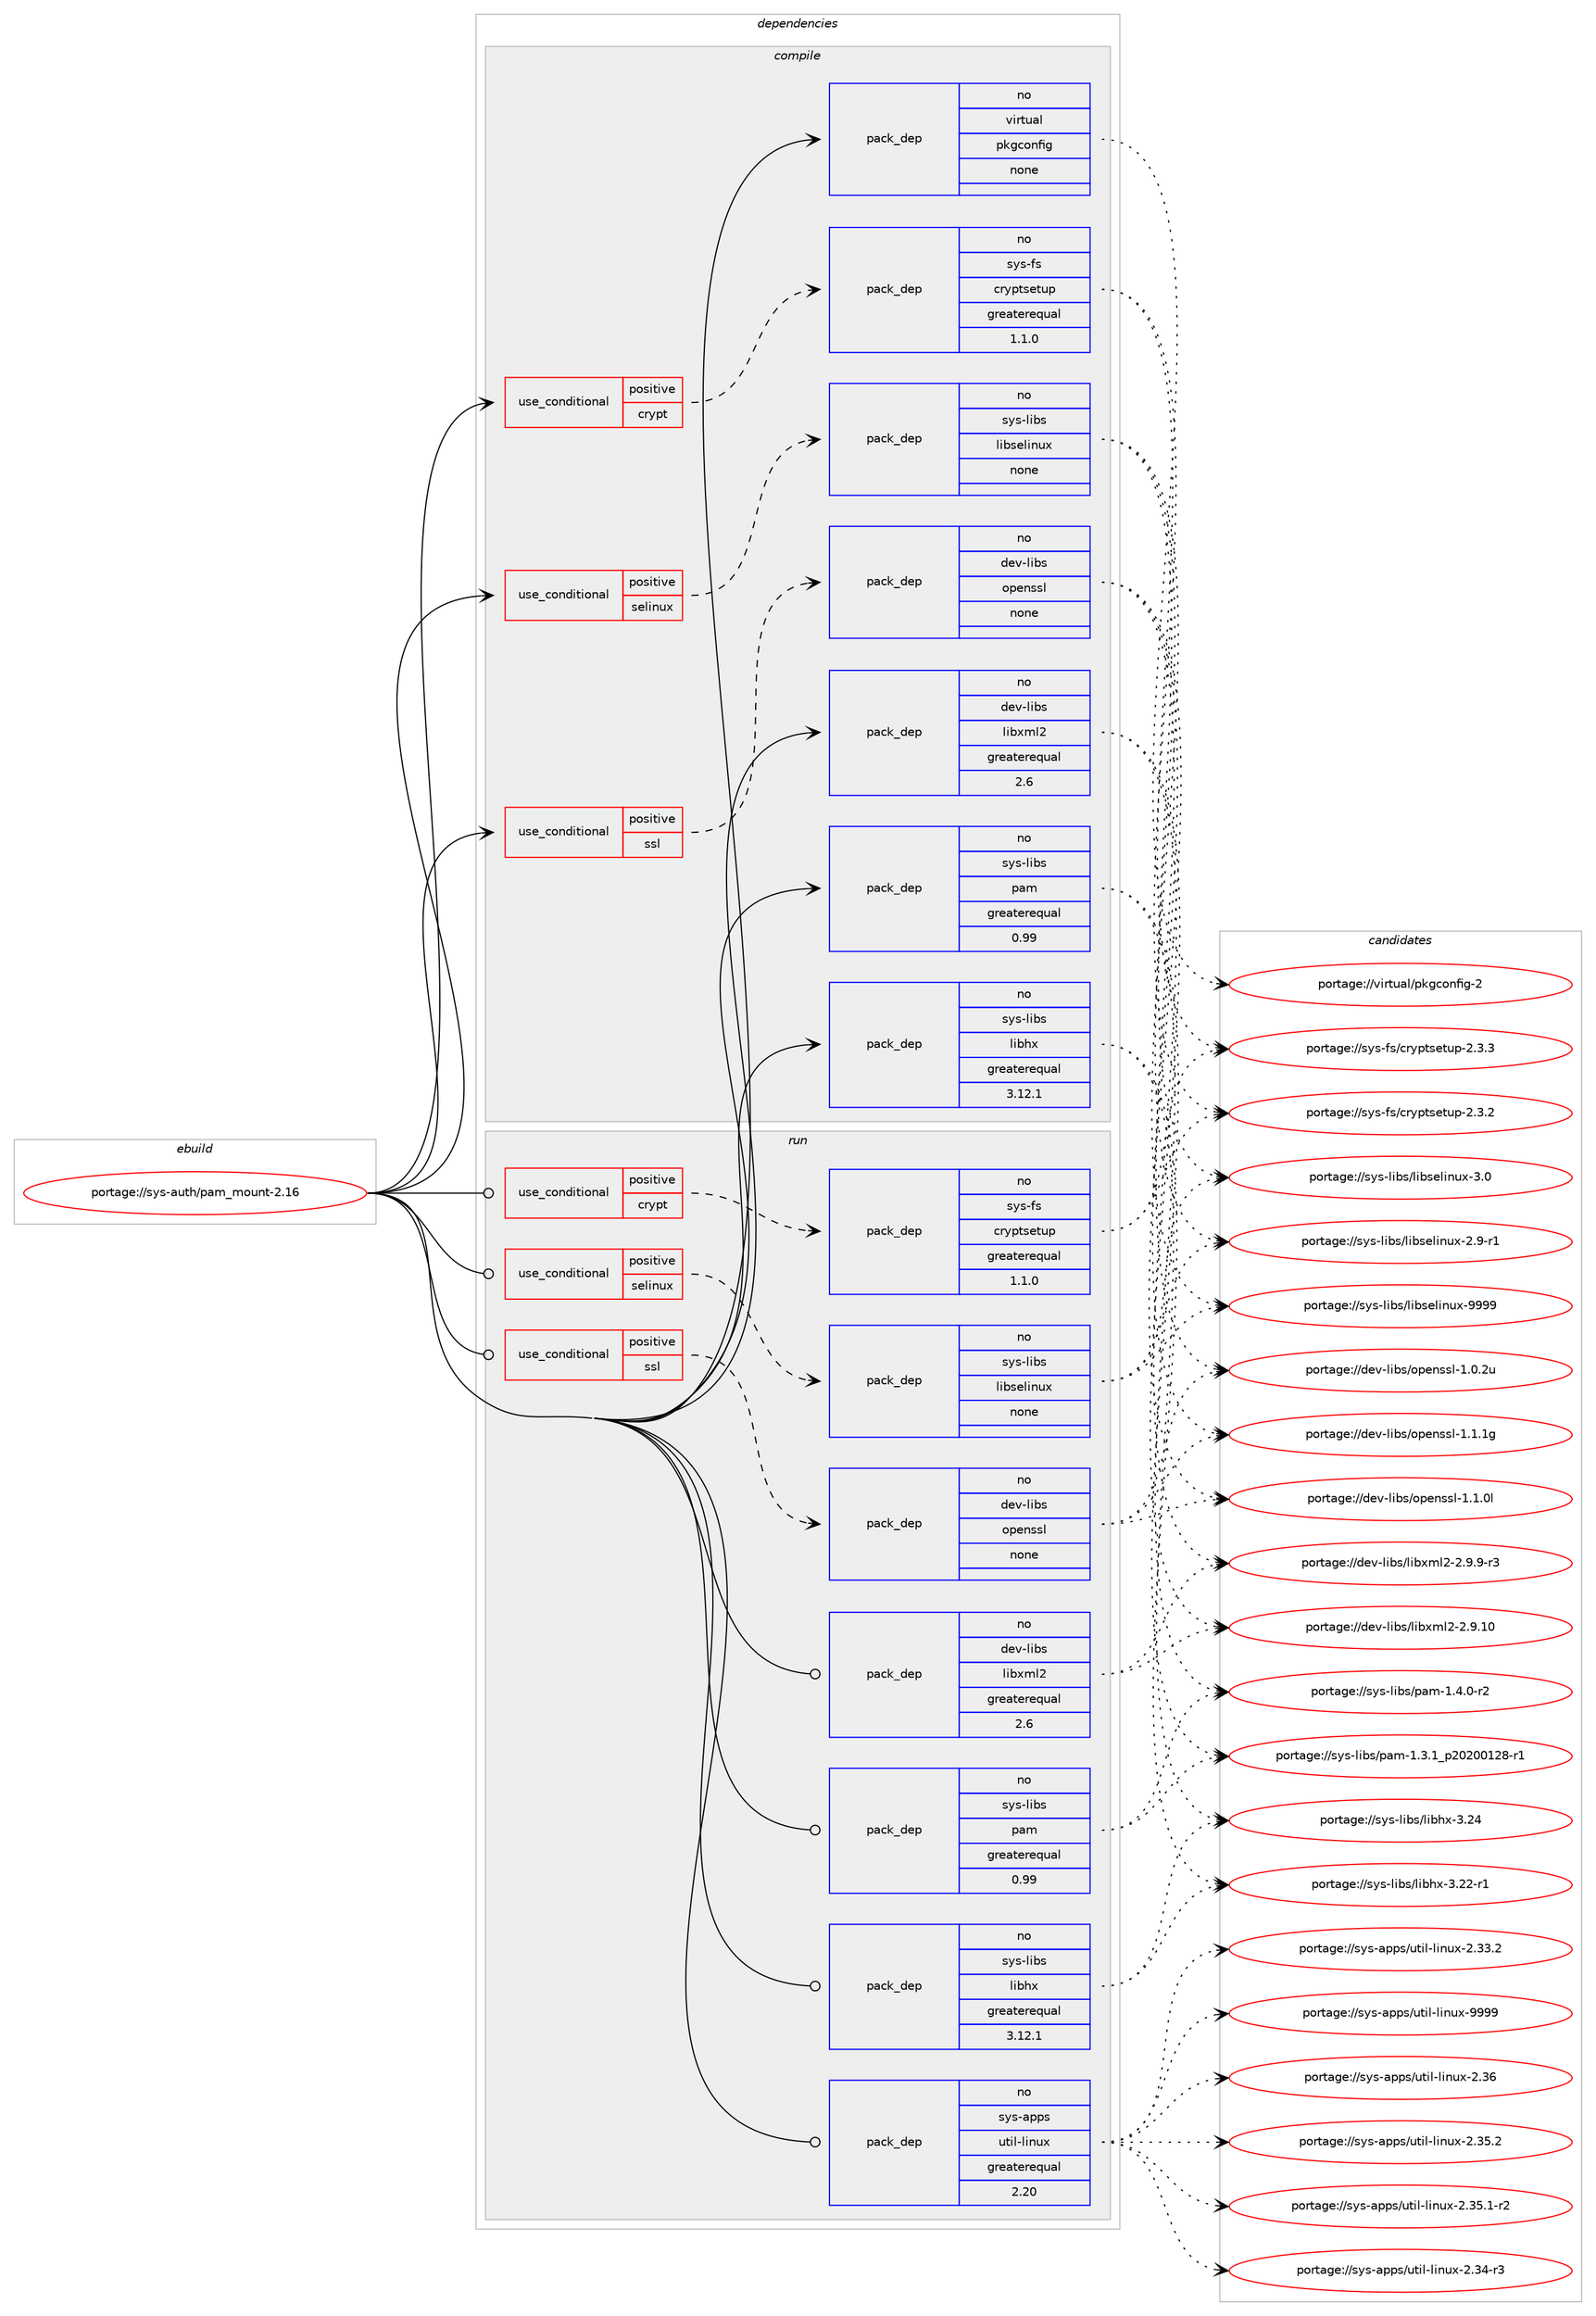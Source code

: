 digraph prolog {

# *************
# Graph options
# *************

newrank=true;
concentrate=true;
compound=true;
graph [rankdir=LR,fontname=Helvetica,fontsize=10,ranksep=1.5];#, ranksep=2.5, nodesep=0.2];
edge  [arrowhead=vee];
node  [fontname=Helvetica,fontsize=10];

# **********
# The ebuild
# **********

subgraph cluster_leftcol {
color=gray;
rank=same;
label=<<i>ebuild</i>>;
id [label="portage://sys-auth/pam_mount-2.16", color=red, width=4, href="../sys-auth/pam_mount-2.16.svg"];
}

# ****************
# The dependencies
# ****************

subgraph cluster_midcol {
color=gray;
label=<<i>dependencies</i>>;
subgraph cluster_compile {
fillcolor="#eeeeee";
style=filled;
label=<<i>compile</i>>;
subgraph cond307 {
dependency2534 [label=<<TABLE BORDER="0" CELLBORDER="1" CELLSPACING="0" CELLPADDING="4"><TR><TD ROWSPAN="3" CELLPADDING="10">use_conditional</TD></TR><TR><TD>positive</TD></TR><TR><TD>crypt</TD></TR></TABLE>>, shape=none, color=red];
subgraph pack2166 {
dependency2535 [label=<<TABLE BORDER="0" CELLBORDER="1" CELLSPACING="0" CELLPADDING="4" WIDTH="220"><TR><TD ROWSPAN="6" CELLPADDING="30">pack_dep</TD></TR><TR><TD WIDTH="110">no</TD></TR><TR><TD>sys-fs</TD></TR><TR><TD>cryptsetup</TD></TR><TR><TD>greaterequal</TD></TR><TR><TD>1.1.0</TD></TR></TABLE>>, shape=none, color=blue];
}
dependency2534:e -> dependency2535:w [weight=20,style="dashed",arrowhead="vee"];
}
id:e -> dependency2534:w [weight=20,style="solid",arrowhead="vee"];
subgraph cond308 {
dependency2536 [label=<<TABLE BORDER="0" CELLBORDER="1" CELLSPACING="0" CELLPADDING="4"><TR><TD ROWSPAN="3" CELLPADDING="10">use_conditional</TD></TR><TR><TD>positive</TD></TR><TR><TD>selinux</TD></TR></TABLE>>, shape=none, color=red];
subgraph pack2167 {
dependency2537 [label=<<TABLE BORDER="0" CELLBORDER="1" CELLSPACING="0" CELLPADDING="4" WIDTH="220"><TR><TD ROWSPAN="6" CELLPADDING="30">pack_dep</TD></TR><TR><TD WIDTH="110">no</TD></TR><TR><TD>sys-libs</TD></TR><TR><TD>libselinux</TD></TR><TR><TD>none</TD></TR><TR><TD></TD></TR></TABLE>>, shape=none, color=blue];
}
dependency2536:e -> dependency2537:w [weight=20,style="dashed",arrowhead="vee"];
}
id:e -> dependency2536:w [weight=20,style="solid",arrowhead="vee"];
subgraph cond309 {
dependency2538 [label=<<TABLE BORDER="0" CELLBORDER="1" CELLSPACING="0" CELLPADDING="4"><TR><TD ROWSPAN="3" CELLPADDING="10">use_conditional</TD></TR><TR><TD>positive</TD></TR><TR><TD>ssl</TD></TR></TABLE>>, shape=none, color=red];
subgraph pack2168 {
dependency2539 [label=<<TABLE BORDER="0" CELLBORDER="1" CELLSPACING="0" CELLPADDING="4" WIDTH="220"><TR><TD ROWSPAN="6" CELLPADDING="30">pack_dep</TD></TR><TR><TD WIDTH="110">no</TD></TR><TR><TD>dev-libs</TD></TR><TR><TD>openssl</TD></TR><TR><TD>none</TD></TR><TR><TD></TD></TR></TABLE>>, shape=none, color=blue];
}
dependency2538:e -> dependency2539:w [weight=20,style="dashed",arrowhead="vee"];
}
id:e -> dependency2538:w [weight=20,style="solid",arrowhead="vee"];
subgraph pack2169 {
dependency2540 [label=<<TABLE BORDER="0" CELLBORDER="1" CELLSPACING="0" CELLPADDING="4" WIDTH="220"><TR><TD ROWSPAN="6" CELLPADDING="30">pack_dep</TD></TR><TR><TD WIDTH="110">no</TD></TR><TR><TD>dev-libs</TD></TR><TR><TD>libxml2</TD></TR><TR><TD>greaterequal</TD></TR><TR><TD>2.6</TD></TR></TABLE>>, shape=none, color=blue];
}
id:e -> dependency2540:w [weight=20,style="solid",arrowhead="vee"];
subgraph pack2170 {
dependency2541 [label=<<TABLE BORDER="0" CELLBORDER="1" CELLSPACING="0" CELLPADDING="4" WIDTH="220"><TR><TD ROWSPAN="6" CELLPADDING="30">pack_dep</TD></TR><TR><TD WIDTH="110">no</TD></TR><TR><TD>sys-libs</TD></TR><TR><TD>libhx</TD></TR><TR><TD>greaterequal</TD></TR><TR><TD>3.12.1</TD></TR></TABLE>>, shape=none, color=blue];
}
id:e -> dependency2541:w [weight=20,style="solid",arrowhead="vee"];
subgraph pack2171 {
dependency2542 [label=<<TABLE BORDER="0" CELLBORDER="1" CELLSPACING="0" CELLPADDING="4" WIDTH="220"><TR><TD ROWSPAN="6" CELLPADDING="30">pack_dep</TD></TR><TR><TD WIDTH="110">no</TD></TR><TR><TD>sys-libs</TD></TR><TR><TD>pam</TD></TR><TR><TD>greaterequal</TD></TR><TR><TD>0.99</TD></TR></TABLE>>, shape=none, color=blue];
}
id:e -> dependency2542:w [weight=20,style="solid",arrowhead="vee"];
subgraph pack2172 {
dependency2543 [label=<<TABLE BORDER="0" CELLBORDER="1" CELLSPACING="0" CELLPADDING="4" WIDTH="220"><TR><TD ROWSPAN="6" CELLPADDING="30">pack_dep</TD></TR><TR><TD WIDTH="110">no</TD></TR><TR><TD>virtual</TD></TR><TR><TD>pkgconfig</TD></TR><TR><TD>none</TD></TR><TR><TD></TD></TR></TABLE>>, shape=none, color=blue];
}
id:e -> dependency2543:w [weight=20,style="solid",arrowhead="vee"];
}
subgraph cluster_compileandrun {
fillcolor="#eeeeee";
style=filled;
label=<<i>compile and run</i>>;
}
subgraph cluster_run {
fillcolor="#eeeeee";
style=filled;
label=<<i>run</i>>;
subgraph cond310 {
dependency2544 [label=<<TABLE BORDER="0" CELLBORDER="1" CELLSPACING="0" CELLPADDING="4"><TR><TD ROWSPAN="3" CELLPADDING="10">use_conditional</TD></TR><TR><TD>positive</TD></TR><TR><TD>crypt</TD></TR></TABLE>>, shape=none, color=red];
subgraph pack2173 {
dependency2545 [label=<<TABLE BORDER="0" CELLBORDER="1" CELLSPACING="0" CELLPADDING="4" WIDTH="220"><TR><TD ROWSPAN="6" CELLPADDING="30">pack_dep</TD></TR><TR><TD WIDTH="110">no</TD></TR><TR><TD>sys-fs</TD></TR><TR><TD>cryptsetup</TD></TR><TR><TD>greaterequal</TD></TR><TR><TD>1.1.0</TD></TR></TABLE>>, shape=none, color=blue];
}
dependency2544:e -> dependency2545:w [weight=20,style="dashed",arrowhead="vee"];
}
id:e -> dependency2544:w [weight=20,style="solid",arrowhead="odot"];
subgraph cond311 {
dependency2546 [label=<<TABLE BORDER="0" CELLBORDER="1" CELLSPACING="0" CELLPADDING="4"><TR><TD ROWSPAN="3" CELLPADDING="10">use_conditional</TD></TR><TR><TD>positive</TD></TR><TR><TD>selinux</TD></TR></TABLE>>, shape=none, color=red];
subgraph pack2174 {
dependency2547 [label=<<TABLE BORDER="0" CELLBORDER="1" CELLSPACING="0" CELLPADDING="4" WIDTH="220"><TR><TD ROWSPAN="6" CELLPADDING="30">pack_dep</TD></TR><TR><TD WIDTH="110">no</TD></TR><TR><TD>sys-libs</TD></TR><TR><TD>libselinux</TD></TR><TR><TD>none</TD></TR><TR><TD></TD></TR></TABLE>>, shape=none, color=blue];
}
dependency2546:e -> dependency2547:w [weight=20,style="dashed",arrowhead="vee"];
}
id:e -> dependency2546:w [weight=20,style="solid",arrowhead="odot"];
subgraph cond312 {
dependency2548 [label=<<TABLE BORDER="0" CELLBORDER="1" CELLSPACING="0" CELLPADDING="4"><TR><TD ROWSPAN="3" CELLPADDING="10">use_conditional</TD></TR><TR><TD>positive</TD></TR><TR><TD>ssl</TD></TR></TABLE>>, shape=none, color=red];
subgraph pack2175 {
dependency2549 [label=<<TABLE BORDER="0" CELLBORDER="1" CELLSPACING="0" CELLPADDING="4" WIDTH="220"><TR><TD ROWSPAN="6" CELLPADDING="30">pack_dep</TD></TR><TR><TD WIDTH="110">no</TD></TR><TR><TD>dev-libs</TD></TR><TR><TD>openssl</TD></TR><TR><TD>none</TD></TR><TR><TD></TD></TR></TABLE>>, shape=none, color=blue];
}
dependency2548:e -> dependency2549:w [weight=20,style="dashed",arrowhead="vee"];
}
id:e -> dependency2548:w [weight=20,style="solid",arrowhead="odot"];
subgraph pack2176 {
dependency2550 [label=<<TABLE BORDER="0" CELLBORDER="1" CELLSPACING="0" CELLPADDING="4" WIDTH="220"><TR><TD ROWSPAN="6" CELLPADDING="30">pack_dep</TD></TR><TR><TD WIDTH="110">no</TD></TR><TR><TD>dev-libs</TD></TR><TR><TD>libxml2</TD></TR><TR><TD>greaterequal</TD></TR><TR><TD>2.6</TD></TR></TABLE>>, shape=none, color=blue];
}
id:e -> dependency2550:w [weight=20,style="solid",arrowhead="odot"];
subgraph pack2177 {
dependency2551 [label=<<TABLE BORDER="0" CELLBORDER="1" CELLSPACING="0" CELLPADDING="4" WIDTH="220"><TR><TD ROWSPAN="6" CELLPADDING="30">pack_dep</TD></TR><TR><TD WIDTH="110">no</TD></TR><TR><TD>sys-apps</TD></TR><TR><TD>util-linux</TD></TR><TR><TD>greaterequal</TD></TR><TR><TD>2.20</TD></TR></TABLE>>, shape=none, color=blue];
}
id:e -> dependency2551:w [weight=20,style="solid",arrowhead="odot"];
subgraph pack2178 {
dependency2552 [label=<<TABLE BORDER="0" CELLBORDER="1" CELLSPACING="0" CELLPADDING="4" WIDTH="220"><TR><TD ROWSPAN="6" CELLPADDING="30">pack_dep</TD></TR><TR><TD WIDTH="110">no</TD></TR><TR><TD>sys-libs</TD></TR><TR><TD>libhx</TD></TR><TR><TD>greaterequal</TD></TR><TR><TD>3.12.1</TD></TR></TABLE>>, shape=none, color=blue];
}
id:e -> dependency2552:w [weight=20,style="solid",arrowhead="odot"];
subgraph pack2179 {
dependency2553 [label=<<TABLE BORDER="0" CELLBORDER="1" CELLSPACING="0" CELLPADDING="4" WIDTH="220"><TR><TD ROWSPAN="6" CELLPADDING="30">pack_dep</TD></TR><TR><TD WIDTH="110">no</TD></TR><TR><TD>sys-libs</TD></TR><TR><TD>pam</TD></TR><TR><TD>greaterequal</TD></TR><TR><TD>0.99</TD></TR></TABLE>>, shape=none, color=blue];
}
id:e -> dependency2553:w [weight=20,style="solid",arrowhead="odot"];
}
}

# **************
# The candidates
# **************

subgraph cluster_choices {
rank=same;
color=gray;
label=<<i>candidates</i>>;

subgraph choice2166 {
color=black;
nodesep=1;
choice115121115451021154799114121112116115101116117112455046514651 [label="portage://sys-fs/cryptsetup-2.3.3", color=red, width=4,href="../sys-fs/cryptsetup-2.3.3.svg"];
choice115121115451021154799114121112116115101116117112455046514650 [label="portage://sys-fs/cryptsetup-2.3.2", color=red, width=4,href="../sys-fs/cryptsetup-2.3.2.svg"];
dependency2535:e -> choice115121115451021154799114121112116115101116117112455046514651:w [style=dotted,weight="100"];
dependency2535:e -> choice115121115451021154799114121112116115101116117112455046514650:w [style=dotted,weight="100"];
}
subgraph choice2167 {
color=black;
nodesep=1;
choice115121115451081059811547108105981151011081051101171204557575757 [label="portage://sys-libs/libselinux-9999", color=red, width=4,href="../sys-libs/libselinux-9999.svg"];
choice1151211154510810598115471081059811510110810511011712045514648 [label="portage://sys-libs/libselinux-3.0", color=red, width=4,href="../sys-libs/libselinux-3.0.svg"];
choice11512111545108105981154710810598115101108105110117120455046574511449 [label="portage://sys-libs/libselinux-2.9-r1", color=red, width=4,href="../sys-libs/libselinux-2.9-r1.svg"];
dependency2537:e -> choice115121115451081059811547108105981151011081051101171204557575757:w [style=dotted,weight="100"];
dependency2537:e -> choice1151211154510810598115471081059811510110810511011712045514648:w [style=dotted,weight="100"];
dependency2537:e -> choice11512111545108105981154710810598115101108105110117120455046574511449:w [style=dotted,weight="100"];
}
subgraph choice2168 {
color=black;
nodesep=1;
choice100101118451081059811547111112101110115115108454946494649103 [label="portage://dev-libs/openssl-1.1.1g", color=red, width=4,href="../dev-libs/openssl-1.1.1g.svg"];
choice100101118451081059811547111112101110115115108454946494648108 [label="portage://dev-libs/openssl-1.1.0l", color=red, width=4,href="../dev-libs/openssl-1.1.0l.svg"];
choice100101118451081059811547111112101110115115108454946484650117 [label="portage://dev-libs/openssl-1.0.2u", color=red, width=4,href="../dev-libs/openssl-1.0.2u.svg"];
dependency2539:e -> choice100101118451081059811547111112101110115115108454946494649103:w [style=dotted,weight="100"];
dependency2539:e -> choice100101118451081059811547111112101110115115108454946494648108:w [style=dotted,weight="100"];
dependency2539:e -> choice100101118451081059811547111112101110115115108454946484650117:w [style=dotted,weight="100"];
}
subgraph choice2169 {
color=black;
nodesep=1;
choice10010111845108105981154710810598120109108504550465746574511451 [label="portage://dev-libs/libxml2-2.9.9-r3", color=red, width=4,href="../dev-libs/libxml2-2.9.9-r3.svg"];
choice100101118451081059811547108105981201091085045504657464948 [label="portage://dev-libs/libxml2-2.9.10", color=red, width=4,href="../dev-libs/libxml2-2.9.10.svg"];
dependency2540:e -> choice10010111845108105981154710810598120109108504550465746574511451:w [style=dotted,weight="100"];
dependency2540:e -> choice100101118451081059811547108105981201091085045504657464948:w [style=dotted,weight="100"];
}
subgraph choice2170 {
color=black;
nodesep=1;
choice115121115451081059811547108105981041204551465052 [label="portage://sys-libs/libhx-3.24", color=red, width=4,href="../sys-libs/libhx-3.24.svg"];
choice1151211154510810598115471081059810412045514650504511449 [label="portage://sys-libs/libhx-3.22-r1", color=red, width=4,href="../sys-libs/libhx-3.22-r1.svg"];
dependency2541:e -> choice115121115451081059811547108105981041204551465052:w [style=dotted,weight="100"];
dependency2541:e -> choice1151211154510810598115471081059810412045514650504511449:w [style=dotted,weight="100"];
}
subgraph choice2171 {
color=black;
nodesep=1;
choice115121115451081059811547112971094549465246484511450 [label="portage://sys-libs/pam-1.4.0-r2", color=red, width=4,href="../sys-libs/pam-1.4.0-r2.svg"];
choice115121115451081059811547112971094549465146499511250485048484950564511449 [label="portage://sys-libs/pam-1.3.1_p20200128-r1", color=red, width=4,href="../sys-libs/pam-1.3.1_p20200128-r1.svg"];
dependency2542:e -> choice115121115451081059811547112971094549465246484511450:w [style=dotted,weight="100"];
dependency2542:e -> choice115121115451081059811547112971094549465146499511250485048484950564511449:w [style=dotted,weight="100"];
}
subgraph choice2172 {
color=black;
nodesep=1;
choice1181051141161179710847112107103991111101021051034550 [label="portage://virtual/pkgconfig-2", color=red, width=4,href="../virtual/pkgconfig-2.svg"];
dependency2543:e -> choice1181051141161179710847112107103991111101021051034550:w [style=dotted,weight="100"];
}
subgraph choice2173 {
color=black;
nodesep=1;
choice115121115451021154799114121112116115101116117112455046514651 [label="portage://sys-fs/cryptsetup-2.3.3", color=red, width=4,href="../sys-fs/cryptsetup-2.3.3.svg"];
choice115121115451021154799114121112116115101116117112455046514650 [label="portage://sys-fs/cryptsetup-2.3.2", color=red, width=4,href="../sys-fs/cryptsetup-2.3.2.svg"];
dependency2545:e -> choice115121115451021154799114121112116115101116117112455046514651:w [style=dotted,weight="100"];
dependency2545:e -> choice115121115451021154799114121112116115101116117112455046514650:w [style=dotted,weight="100"];
}
subgraph choice2174 {
color=black;
nodesep=1;
choice115121115451081059811547108105981151011081051101171204557575757 [label="portage://sys-libs/libselinux-9999", color=red, width=4,href="../sys-libs/libselinux-9999.svg"];
choice1151211154510810598115471081059811510110810511011712045514648 [label="portage://sys-libs/libselinux-3.0", color=red, width=4,href="../sys-libs/libselinux-3.0.svg"];
choice11512111545108105981154710810598115101108105110117120455046574511449 [label="portage://sys-libs/libselinux-2.9-r1", color=red, width=4,href="../sys-libs/libselinux-2.9-r1.svg"];
dependency2547:e -> choice115121115451081059811547108105981151011081051101171204557575757:w [style=dotted,weight="100"];
dependency2547:e -> choice1151211154510810598115471081059811510110810511011712045514648:w [style=dotted,weight="100"];
dependency2547:e -> choice11512111545108105981154710810598115101108105110117120455046574511449:w [style=dotted,weight="100"];
}
subgraph choice2175 {
color=black;
nodesep=1;
choice100101118451081059811547111112101110115115108454946494649103 [label="portage://dev-libs/openssl-1.1.1g", color=red, width=4,href="../dev-libs/openssl-1.1.1g.svg"];
choice100101118451081059811547111112101110115115108454946494648108 [label="portage://dev-libs/openssl-1.1.0l", color=red, width=4,href="../dev-libs/openssl-1.1.0l.svg"];
choice100101118451081059811547111112101110115115108454946484650117 [label="portage://dev-libs/openssl-1.0.2u", color=red, width=4,href="../dev-libs/openssl-1.0.2u.svg"];
dependency2549:e -> choice100101118451081059811547111112101110115115108454946494649103:w [style=dotted,weight="100"];
dependency2549:e -> choice100101118451081059811547111112101110115115108454946494648108:w [style=dotted,weight="100"];
dependency2549:e -> choice100101118451081059811547111112101110115115108454946484650117:w [style=dotted,weight="100"];
}
subgraph choice2176 {
color=black;
nodesep=1;
choice10010111845108105981154710810598120109108504550465746574511451 [label="portage://dev-libs/libxml2-2.9.9-r3", color=red, width=4,href="../dev-libs/libxml2-2.9.9-r3.svg"];
choice100101118451081059811547108105981201091085045504657464948 [label="portage://dev-libs/libxml2-2.9.10", color=red, width=4,href="../dev-libs/libxml2-2.9.10.svg"];
dependency2550:e -> choice10010111845108105981154710810598120109108504550465746574511451:w [style=dotted,weight="100"];
dependency2550:e -> choice100101118451081059811547108105981201091085045504657464948:w [style=dotted,weight="100"];
}
subgraph choice2177 {
color=black;
nodesep=1;
choice115121115459711211211547117116105108451081051101171204557575757 [label="portage://sys-apps/util-linux-9999", color=red, width=4,href="../sys-apps/util-linux-9999.svg"];
choice115121115459711211211547117116105108451081051101171204550465154 [label="portage://sys-apps/util-linux-2.36", color=red, width=4,href="../sys-apps/util-linux-2.36.svg"];
choice1151211154597112112115471171161051084510810511011712045504651534650 [label="portage://sys-apps/util-linux-2.35.2", color=red, width=4,href="../sys-apps/util-linux-2.35.2.svg"];
choice11512111545971121121154711711610510845108105110117120455046515346494511450 [label="portage://sys-apps/util-linux-2.35.1-r2", color=red, width=4,href="../sys-apps/util-linux-2.35.1-r2.svg"];
choice1151211154597112112115471171161051084510810511011712045504651524511451 [label="portage://sys-apps/util-linux-2.34-r3", color=red, width=4,href="../sys-apps/util-linux-2.34-r3.svg"];
choice1151211154597112112115471171161051084510810511011712045504651514650 [label="portage://sys-apps/util-linux-2.33.2", color=red, width=4,href="../sys-apps/util-linux-2.33.2.svg"];
dependency2551:e -> choice115121115459711211211547117116105108451081051101171204557575757:w [style=dotted,weight="100"];
dependency2551:e -> choice115121115459711211211547117116105108451081051101171204550465154:w [style=dotted,weight="100"];
dependency2551:e -> choice1151211154597112112115471171161051084510810511011712045504651534650:w [style=dotted,weight="100"];
dependency2551:e -> choice11512111545971121121154711711610510845108105110117120455046515346494511450:w [style=dotted,weight="100"];
dependency2551:e -> choice1151211154597112112115471171161051084510810511011712045504651524511451:w [style=dotted,weight="100"];
dependency2551:e -> choice1151211154597112112115471171161051084510810511011712045504651514650:w [style=dotted,weight="100"];
}
subgraph choice2178 {
color=black;
nodesep=1;
choice115121115451081059811547108105981041204551465052 [label="portage://sys-libs/libhx-3.24", color=red, width=4,href="../sys-libs/libhx-3.24.svg"];
choice1151211154510810598115471081059810412045514650504511449 [label="portage://sys-libs/libhx-3.22-r1", color=red, width=4,href="../sys-libs/libhx-3.22-r1.svg"];
dependency2552:e -> choice115121115451081059811547108105981041204551465052:w [style=dotted,weight="100"];
dependency2552:e -> choice1151211154510810598115471081059810412045514650504511449:w [style=dotted,weight="100"];
}
subgraph choice2179 {
color=black;
nodesep=1;
choice115121115451081059811547112971094549465246484511450 [label="portage://sys-libs/pam-1.4.0-r2", color=red, width=4,href="../sys-libs/pam-1.4.0-r2.svg"];
choice115121115451081059811547112971094549465146499511250485048484950564511449 [label="portage://sys-libs/pam-1.3.1_p20200128-r1", color=red, width=4,href="../sys-libs/pam-1.3.1_p20200128-r1.svg"];
dependency2553:e -> choice115121115451081059811547112971094549465246484511450:w [style=dotted,weight="100"];
dependency2553:e -> choice115121115451081059811547112971094549465146499511250485048484950564511449:w [style=dotted,weight="100"];
}
}

}
